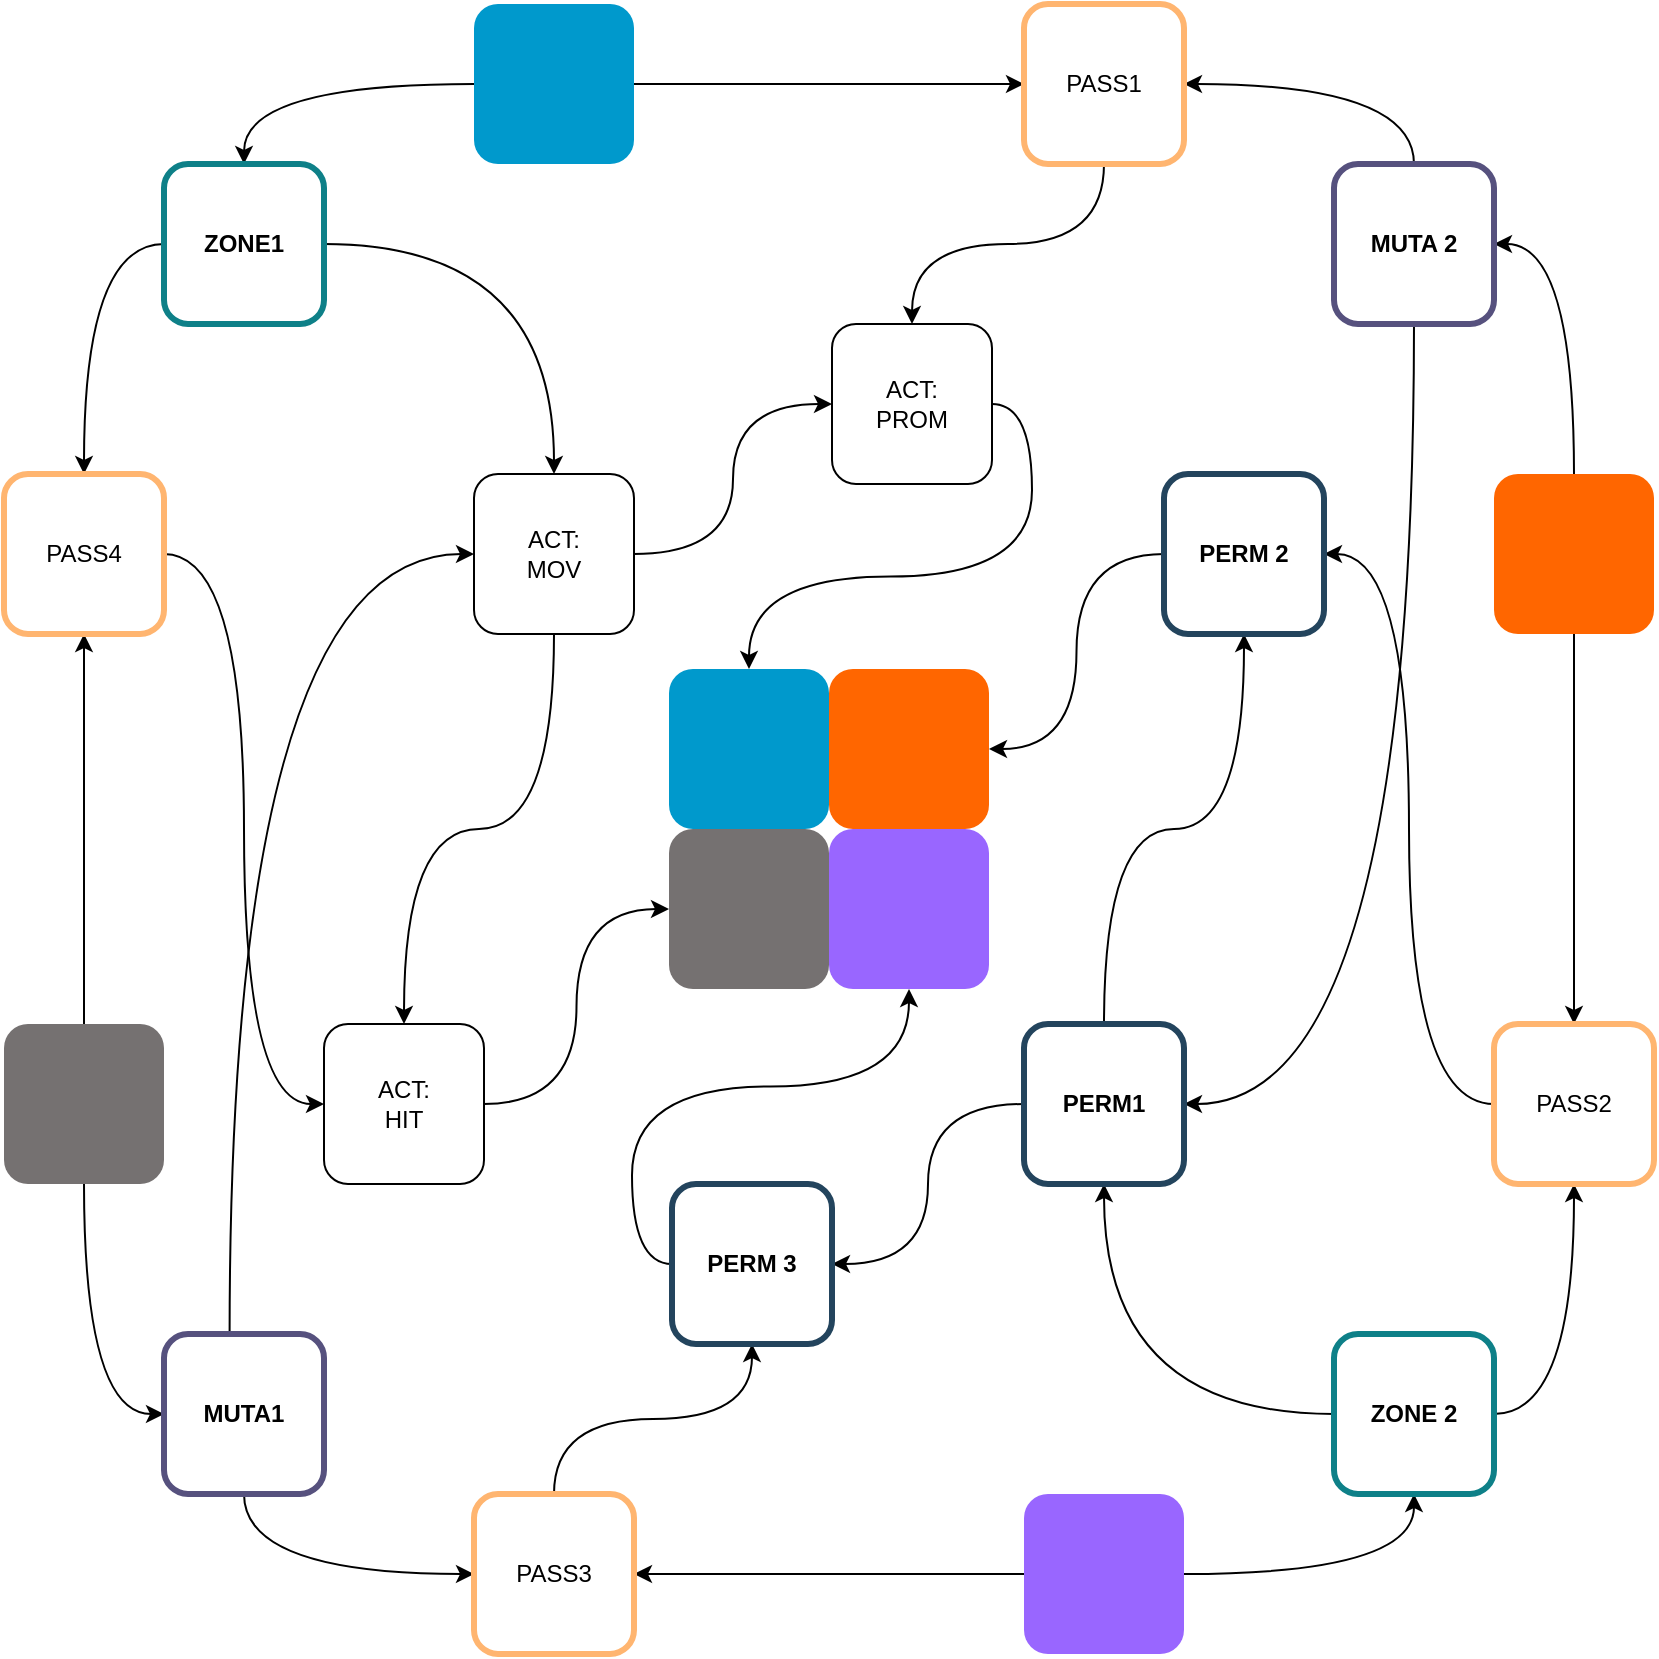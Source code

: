 <mxfile version="20.5.3" type="github">
  <diagram id="Nigt3YukH3JXRltVO2u2" name="Page-1">
    <mxGraphModel dx="836" dy="996" grid="1" gridSize="10" guides="1" tooltips="1" connect="1" arrows="1" fold="1" page="1" pageScale="1" pageWidth="827" pageHeight="1169" math="0" shadow="0">
      <root>
        <mxCell id="0" />
        <mxCell id="1" parent="0" />
        <mxCell id="gX__ZOAHCNAK3Sga8Ftl-28" style="edgeStyle=orthogonalEdgeStyle;orthogonalLoop=1;jettySize=auto;html=1;entryX=0.5;entryY=0;entryDx=0;entryDy=0;curved=1;" parent="1" source="gX__ZOAHCNAK3Sga8Ftl-7" target="gX__ZOAHCNAK3Sga8Ftl-11" edge="1">
          <mxGeometry relative="1" as="geometry" />
        </mxCell>
        <mxCell id="gX__ZOAHCNAK3Sga8Ftl-113" style="edgeStyle=orthogonalEdgeStyle;curved=1;orthogonalLoop=1;jettySize=auto;html=1;entryX=0;entryY=0.5;entryDx=0;entryDy=0;" parent="1" source="gX__ZOAHCNAK3Sga8Ftl-7" target="gX__ZOAHCNAK3Sga8Ftl-111" edge="1">
          <mxGeometry relative="1" as="geometry" />
        </mxCell>
        <mxCell id="gX__ZOAHCNAK3Sga8Ftl-7" value="" style="whiteSpace=wrap;html=1;aspect=fixed;rounded=1;fillColor=#0099CC;strokeColor=none;" parent="1" vertex="1">
          <mxGeometry x="236" y="172" width="80" height="80" as="geometry" />
        </mxCell>
        <mxCell id="gX__ZOAHCNAK3Sga8Ftl-35" style="edgeStyle=orthogonalEdgeStyle;curved=1;orthogonalLoop=1;jettySize=auto;html=1;entryX=1;entryY=0.5;entryDx=0;entryDy=0;exitX=0.5;exitY=0;exitDx=0;exitDy=0;" parent="1" source="gX__ZOAHCNAK3Sga8Ftl-8" target="gX__ZOAHCNAK3Sga8Ftl-12" edge="1">
          <mxGeometry relative="1" as="geometry" />
        </mxCell>
        <mxCell id="gX__ZOAHCNAK3Sga8Ftl-57" style="edgeStyle=orthogonalEdgeStyle;curved=1;orthogonalLoop=1;jettySize=auto;html=1;entryX=0.5;entryY=0;entryDx=0;entryDy=0;exitX=0.5;exitY=1;exitDx=0;exitDy=0;" parent="1" source="gX__ZOAHCNAK3Sga8Ftl-8" target="gX__ZOAHCNAK3Sga8Ftl-53" edge="1">
          <mxGeometry relative="1" as="geometry" />
        </mxCell>
        <mxCell id="gX__ZOAHCNAK3Sga8Ftl-8" value="" style="whiteSpace=wrap;html=1;aspect=fixed;rounded=1;fillColor=#FF6600;strokeColor=none;" parent="1" vertex="1">
          <mxGeometry x="746" y="407" width="80" height="80" as="geometry" />
        </mxCell>
        <mxCell id="gX__ZOAHCNAK3Sga8Ftl-33" style="edgeStyle=orthogonalEdgeStyle;curved=1;orthogonalLoop=1;jettySize=auto;html=1;entryX=0.5;entryY=1;entryDx=0;entryDy=0;" parent="1" source="gX__ZOAHCNAK3Sga8Ftl-9" target="gX__ZOAHCNAK3Sga8Ftl-13" edge="1">
          <mxGeometry relative="1" as="geometry" />
        </mxCell>
        <mxCell id="gX__ZOAHCNAK3Sga8Ftl-120" style="edgeStyle=orthogonalEdgeStyle;curved=1;orthogonalLoop=1;jettySize=auto;html=1;entryX=1;entryY=0.5;entryDx=0;entryDy=0;" parent="1" source="gX__ZOAHCNAK3Sga8Ftl-9" target="gX__ZOAHCNAK3Sga8Ftl-77" edge="1">
          <mxGeometry relative="1" as="geometry" />
        </mxCell>
        <mxCell id="gX__ZOAHCNAK3Sga8Ftl-9" value="" style="whiteSpace=wrap;html=1;aspect=fixed;rounded=1;fillColor=#9966FF;strokeColor=none;" parent="1" vertex="1">
          <mxGeometry x="511" y="917" width="80" height="80" as="geometry" />
        </mxCell>
        <mxCell id="gX__ZOAHCNAK3Sga8Ftl-30" style="edgeStyle=orthogonalEdgeStyle;orthogonalLoop=1;jettySize=auto;html=1;entryX=0;entryY=0.5;entryDx=0;entryDy=0;curved=1;" parent="1" source="gX__ZOAHCNAK3Sga8Ftl-10" target="gX__ZOAHCNAK3Sga8Ftl-14" edge="1">
          <mxGeometry relative="1" as="geometry" />
        </mxCell>
        <mxCell id="gX__ZOAHCNAK3Sga8Ftl-119" style="edgeStyle=orthogonalEdgeStyle;curved=1;orthogonalLoop=1;jettySize=auto;html=1;entryX=0.5;entryY=1;entryDx=0;entryDy=0;" parent="1" source="gX__ZOAHCNAK3Sga8Ftl-10" target="gX__ZOAHCNAK3Sga8Ftl-86" edge="1">
          <mxGeometry relative="1" as="geometry" />
        </mxCell>
        <mxCell id="gX__ZOAHCNAK3Sga8Ftl-10" value="" style="whiteSpace=wrap;html=1;aspect=fixed;rounded=1;fillColor=#757171;strokeColor=none;" parent="1" vertex="1">
          <mxGeometry x="1" y="682" width="80" height="80" as="geometry" />
        </mxCell>
        <mxCell id="gX__ZOAHCNAK3Sga8Ftl-85" style="edgeStyle=orthogonalEdgeStyle;curved=1;orthogonalLoop=1;jettySize=auto;html=1;entryX=0.5;entryY=0;entryDx=0;entryDy=0;" parent="1" source="gX__ZOAHCNAK3Sga8Ftl-11" target="gX__ZOAHCNAK3Sga8Ftl-81" edge="1">
          <mxGeometry relative="1" as="geometry" />
        </mxCell>
        <mxCell id="gX__ZOAHCNAK3Sga8Ftl-87" style="edgeStyle=orthogonalEdgeStyle;curved=1;orthogonalLoop=1;jettySize=auto;html=1;entryX=0.5;entryY=0;entryDx=0;entryDy=0;exitX=0;exitY=0.5;exitDx=0;exitDy=0;" parent="1" source="gX__ZOAHCNAK3Sga8Ftl-11" target="gX__ZOAHCNAK3Sga8Ftl-86" edge="1">
          <mxGeometry relative="1" as="geometry" />
        </mxCell>
        <mxCell id="gX__ZOAHCNAK3Sga8Ftl-11" value="ZONE1" style="whiteSpace=wrap;html=1;aspect=fixed;rounded=1;strokeColor=#0e8088;strokeWidth=3;fillColor=none;fontStyle=1" parent="1" vertex="1">
          <mxGeometry x="81" y="252" width="80" height="80" as="geometry" />
        </mxCell>
        <mxCell id="gX__ZOAHCNAK3Sga8Ftl-114" style="edgeStyle=orthogonalEdgeStyle;curved=1;orthogonalLoop=1;jettySize=auto;html=1;entryX=1;entryY=0.5;entryDx=0;entryDy=0;exitX=0.5;exitY=0;exitDx=0;exitDy=0;" parent="1" source="gX__ZOAHCNAK3Sga8Ftl-12" target="gX__ZOAHCNAK3Sga8Ftl-111" edge="1">
          <mxGeometry relative="1" as="geometry" />
        </mxCell>
        <mxCell id="GLXU7i8PXXEUA1Ecrr9V-1" style="edgeStyle=orthogonalEdgeStyle;curved=1;orthogonalLoop=1;jettySize=auto;html=1;entryX=1;entryY=0.5;entryDx=0;entryDy=0;exitX=0.5;exitY=1;exitDx=0;exitDy=0;" parent="1" source="gX__ZOAHCNAK3Sga8Ftl-12" target="gX__ZOAHCNAK3Sga8Ftl-58" edge="1">
          <mxGeometry relative="1" as="geometry" />
        </mxCell>
        <mxCell id="gX__ZOAHCNAK3Sga8Ftl-12" value="MUTA 2" style="whiteSpace=wrap;html=1;aspect=fixed;rounded=1;strokeWidth=3;fillColor=none;strokeColor=#56517e;fontStyle=1" parent="1" vertex="1">
          <mxGeometry x="666" y="252" width="80" height="80" as="geometry" />
        </mxCell>
        <mxCell id="gX__ZOAHCNAK3Sga8Ftl-54" style="edgeStyle=orthogonalEdgeStyle;curved=1;orthogonalLoop=1;jettySize=auto;html=1;entryX=0.5;entryY=1;entryDx=0;entryDy=0;exitX=1;exitY=0.5;exitDx=0;exitDy=0;" parent="1" source="gX__ZOAHCNAK3Sga8Ftl-13" target="gX__ZOAHCNAK3Sga8Ftl-53" edge="1">
          <mxGeometry relative="1" as="geometry" />
        </mxCell>
        <mxCell id="gX__ZOAHCNAK3Sga8Ftl-60" style="edgeStyle=orthogonalEdgeStyle;curved=1;orthogonalLoop=1;jettySize=auto;html=1;entryX=0.5;entryY=1;entryDx=0;entryDy=0;exitX=0;exitY=0.5;exitDx=0;exitDy=0;" parent="1" source="gX__ZOAHCNAK3Sga8Ftl-13" target="gX__ZOAHCNAK3Sga8Ftl-58" edge="1">
          <mxGeometry relative="1" as="geometry" />
        </mxCell>
        <mxCell id="gX__ZOAHCNAK3Sga8Ftl-13" value="ZONE 2" style="whiteSpace=wrap;html=1;aspect=fixed;rounded=1;strokeWidth=3;fillColor=none;strokeColor=#0e8088;fontStyle=1" parent="1" vertex="1">
          <mxGeometry x="666" y="837" width="80" height="80" as="geometry" />
        </mxCell>
        <mxCell id="gX__ZOAHCNAK3Sga8Ftl-79" style="edgeStyle=orthogonalEdgeStyle;curved=1;orthogonalLoop=1;jettySize=auto;html=1;entryX=0;entryY=0.5;entryDx=0;entryDy=0;exitX=0.5;exitY=1;exitDx=0;exitDy=0;" parent="1" source="gX__ZOAHCNAK3Sga8Ftl-14" target="gX__ZOAHCNAK3Sga8Ftl-77" edge="1">
          <mxGeometry relative="1" as="geometry" />
        </mxCell>
        <mxCell id="GLXU7i8PXXEUA1Ecrr9V-2" style="edgeStyle=orthogonalEdgeStyle;curved=1;orthogonalLoop=1;jettySize=auto;html=1;entryX=0;entryY=0.5;entryDx=0;entryDy=0;exitX=0.41;exitY=0.004;exitDx=0;exitDy=0;exitPerimeter=0;" parent="1" source="gX__ZOAHCNAK3Sga8Ftl-14" target="gX__ZOAHCNAK3Sga8Ftl-81" edge="1">
          <mxGeometry relative="1" as="geometry" />
        </mxCell>
        <mxCell id="gX__ZOAHCNAK3Sga8Ftl-14" value="MUTA1" style="whiteSpace=wrap;html=1;aspect=fixed;rounded=1;strokeWidth=3;fillColor=none;strokeColor=#56517e;fontStyle=1" parent="1" vertex="1">
          <mxGeometry x="81" y="837" width="80" height="80" as="geometry" />
        </mxCell>
        <mxCell id="gX__ZOAHCNAK3Sga8Ftl-62" style="edgeStyle=orthogonalEdgeStyle;curved=1;orthogonalLoop=1;jettySize=auto;html=1;entryX=1;entryY=0.5;entryDx=0;entryDy=0;" parent="1" source="gX__ZOAHCNAK3Sga8Ftl-53" target="gX__ZOAHCNAK3Sga8Ftl-61" edge="1">
          <mxGeometry relative="1" as="geometry" />
        </mxCell>
        <mxCell id="gX__ZOAHCNAK3Sga8Ftl-53" value="PASS2" style="whiteSpace=wrap;html=1;aspect=fixed;rounded=1;strokeWidth=3;fillColor=none;strokeColor=#FFB570;" parent="1" vertex="1">
          <mxGeometry x="746" y="682" width="80" height="80" as="geometry" />
        </mxCell>
        <mxCell id="gX__ZOAHCNAK3Sga8Ftl-63" style="edgeStyle=orthogonalEdgeStyle;curved=1;orthogonalLoop=1;jettySize=auto;html=1;entryX=0.5;entryY=1;entryDx=0;entryDy=0;" parent="1" source="gX__ZOAHCNAK3Sga8Ftl-58" target="gX__ZOAHCNAK3Sga8Ftl-61" edge="1">
          <mxGeometry relative="1" as="geometry" />
        </mxCell>
        <mxCell id="gX__ZOAHCNAK3Sga8Ftl-98" style="edgeStyle=orthogonalEdgeStyle;curved=1;orthogonalLoop=1;jettySize=auto;html=1;exitX=0;exitY=0.5;exitDx=0;exitDy=0;entryX=1;entryY=0.5;entryDx=0;entryDy=0;" parent="1" source="gX__ZOAHCNAK3Sga8Ftl-58" target="gX__ZOAHCNAK3Sga8Ftl-92" edge="1">
          <mxGeometry relative="1" as="geometry" />
        </mxCell>
        <mxCell id="gX__ZOAHCNAK3Sga8Ftl-58" value="PERM1" style="whiteSpace=wrap;html=1;aspect=fixed;rounded=1;strokeWidth=3;fillColor=none;strokeColor=#23445d;fontColor=#000000;fontStyle=1" parent="1" vertex="1">
          <mxGeometry x="511" y="682" width="80" height="80" as="geometry" />
        </mxCell>
        <mxCell id="gX__ZOAHCNAK3Sga8Ftl-109" style="edgeStyle=orthogonalEdgeStyle;curved=1;orthogonalLoop=1;jettySize=auto;html=1;entryX=1;entryY=0.5;entryDx=0;entryDy=0;" parent="1" source="gX__ZOAHCNAK3Sga8Ftl-61" target="gX__ZOAHCNAK3Sga8Ftl-106" edge="1">
          <mxGeometry relative="1" as="geometry" />
        </mxCell>
        <mxCell id="gX__ZOAHCNAK3Sga8Ftl-61" value="PERM 2" style="whiteSpace=wrap;html=1;aspect=fixed;rounded=1;strokeWidth=3;fillColor=none;strokeColor=#23445d;fontColor=#000000;fontStyle=1" parent="1" vertex="1">
          <mxGeometry x="581" y="407" width="80" height="80" as="geometry" />
        </mxCell>
        <mxCell id="gX__ZOAHCNAK3Sga8Ftl-101" style="edgeStyle=orthogonalEdgeStyle;curved=1;orthogonalLoop=1;jettySize=auto;html=1;entryX=0.5;entryY=1;entryDx=0;entryDy=0;exitX=0.5;exitY=0;exitDx=0;exitDy=0;" parent="1" source="gX__ZOAHCNAK3Sga8Ftl-77" target="gX__ZOAHCNAK3Sga8Ftl-92" edge="1">
          <mxGeometry relative="1" as="geometry" />
        </mxCell>
        <mxCell id="gX__ZOAHCNAK3Sga8Ftl-77" value="PASS3" style="whiteSpace=wrap;html=1;aspect=fixed;rounded=1;strokeWidth=3;fillColor=none;strokeColor=#FFB570;" parent="1" vertex="1">
          <mxGeometry x="236" y="917" width="80" height="80" as="geometry" />
        </mxCell>
        <mxCell id="gX__ZOAHCNAK3Sga8Ftl-116" style="edgeStyle=orthogonalEdgeStyle;curved=1;orthogonalLoop=1;jettySize=auto;html=1;entryX=0;entryY=0.5;entryDx=0;entryDy=0;" parent="1" source="gX__ZOAHCNAK3Sga8Ftl-81" target="gX__ZOAHCNAK3Sga8Ftl-110" edge="1">
          <mxGeometry relative="1" as="geometry" />
        </mxCell>
        <mxCell id="gX__ZOAHCNAK3Sga8Ftl-121" style="edgeStyle=orthogonalEdgeStyle;curved=1;orthogonalLoop=1;jettySize=auto;html=1;entryX=0.5;entryY=0;entryDx=0;entryDy=0;exitX=0.5;exitY=1;exitDx=0;exitDy=0;" parent="1" source="gX__ZOAHCNAK3Sga8Ftl-81" target="gX__ZOAHCNAK3Sga8Ftl-118" edge="1">
          <mxGeometry relative="1" as="geometry" />
        </mxCell>
        <mxCell id="gX__ZOAHCNAK3Sga8Ftl-81" value="ACT:&lt;br&gt;MOV" style="whiteSpace=wrap;html=1;aspect=fixed;rounded=1;strokeWidth=1;" parent="1" vertex="1">
          <mxGeometry x="236" y="407" width="80" height="80" as="geometry" />
        </mxCell>
        <mxCell id="gX__ZOAHCNAK3Sga8Ftl-123" style="edgeStyle=orthogonalEdgeStyle;curved=1;orthogonalLoop=1;jettySize=auto;html=1;exitX=1;exitY=0.5;exitDx=0;exitDy=0;entryX=0;entryY=0.5;entryDx=0;entryDy=0;" parent="1" source="gX__ZOAHCNAK3Sga8Ftl-86" target="gX__ZOAHCNAK3Sga8Ftl-118" edge="1">
          <mxGeometry relative="1" as="geometry" />
        </mxCell>
        <mxCell id="gX__ZOAHCNAK3Sga8Ftl-86" value="PASS4" style="whiteSpace=wrap;html=1;aspect=fixed;rounded=1;strokeWidth=3;fillColor=none;strokeColor=#FFB570;" parent="1" vertex="1">
          <mxGeometry x="1" y="407" width="80" height="80" as="geometry" />
        </mxCell>
        <mxCell id="gX__ZOAHCNAK3Sga8Ftl-104" style="edgeStyle=orthogonalEdgeStyle;curved=1;orthogonalLoop=1;jettySize=auto;html=1;entryX=0.5;entryY=1;entryDx=0;entryDy=0;exitX=0;exitY=0.5;exitDx=0;exitDy=0;" parent="1" source="gX__ZOAHCNAK3Sga8Ftl-92" target="gX__ZOAHCNAK3Sga8Ftl-108" edge="1">
          <mxGeometry relative="1" as="geometry" />
        </mxCell>
        <mxCell id="gX__ZOAHCNAK3Sga8Ftl-92" value="PERM 3" style="whiteSpace=wrap;html=1;aspect=fixed;rounded=1;strokeWidth=3;fillColor=none;strokeColor=#23445d;fontColor=#000000;fontStyle=1" parent="1" vertex="1">
          <mxGeometry x="335" y="762" width="80" height="80" as="geometry" />
        </mxCell>
        <mxCell id="gX__ZOAHCNAK3Sga8Ftl-117" style="edgeStyle=orthogonalEdgeStyle;curved=1;orthogonalLoop=1;jettySize=auto;html=1;entryX=0.5;entryY=0;entryDx=0;entryDy=0;exitX=1;exitY=0.5;exitDx=0;exitDy=0;" parent="1" source="gX__ZOAHCNAK3Sga8Ftl-110" target="gX__ZOAHCNAK3Sga8Ftl-105" edge="1">
          <mxGeometry relative="1" as="geometry" />
        </mxCell>
        <mxCell id="gX__ZOAHCNAK3Sga8Ftl-110" value="ACT:&lt;br&gt;PROM" style="whiteSpace=wrap;html=1;aspect=fixed;rounded=1;strokeWidth=1;fillColor=none;strokeColor=#000000;" parent="1" vertex="1">
          <mxGeometry x="415" y="332" width="80" height="80" as="geometry" />
        </mxCell>
        <mxCell id="gX__ZOAHCNAK3Sga8Ftl-115" style="edgeStyle=orthogonalEdgeStyle;curved=1;orthogonalLoop=1;jettySize=auto;html=1;exitX=0.5;exitY=1;exitDx=0;exitDy=0;entryX=0.5;entryY=0;entryDx=0;entryDy=0;" parent="1" source="gX__ZOAHCNAK3Sga8Ftl-111" target="gX__ZOAHCNAK3Sga8Ftl-110" edge="1">
          <mxGeometry relative="1" as="geometry" />
        </mxCell>
        <mxCell id="gX__ZOAHCNAK3Sga8Ftl-111" value="PASS1" style="whiteSpace=wrap;html=1;aspect=fixed;rounded=1;strokeWidth=3;fillColor=none;strokeColor=#FFB570;" parent="1" vertex="1">
          <mxGeometry x="511" y="172" width="80" height="80" as="geometry" />
        </mxCell>
        <mxCell id="gX__ZOAHCNAK3Sga8Ftl-122" style="edgeStyle=orthogonalEdgeStyle;curved=1;orthogonalLoop=1;jettySize=auto;html=1;entryX=0;entryY=0.5;entryDx=0;entryDy=0;" parent="1" source="gX__ZOAHCNAK3Sga8Ftl-118" target="gX__ZOAHCNAK3Sga8Ftl-107" edge="1">
          <mxGeometry relative="1" as="geometry" />
        </mxCell>
        <mxCell id="gX__ZOAHCNAK3Sga8Ftl-118" value="ACT:&lt;br&gt;HIT" style="whiteSpace=wrap;html=1;aspect=fixed;rounded=1;strokeWidth=1;fillColor=none;strokeColor=#000000;" parent="1" vertex="1">
          <mxGeometry x="161" y="682" width="80" height="80" as="geometry" />
        </mxCell>
        <mxCell id="gX__ZOAHCNAK3Sga8Ftl-128" value="" style="group;strokeColor=none;strokeWidth=3;" parent="1" vertex="1" connectable="0">
          <mxGeometry x="333.5" y="504.5" width="160" height="160" as="geometry" />
        </mxCell>
        <mxCell id="GLXU7i8PXXEUA1Ecrr9V-3" value="" style="group" parent="gX__ZOAHCNAK3Sga8Ftl-128" vertex="1" connectable="0">
          <mxGeometry width="160" height="160" as="geometry" />
        </mxCell>
        <mxCell id="gX__ZOAHCNAK3Sga8Ftl-105" value="" style="whiteSpace=wrap;html=1;aspect=fixed;rounded=1;strokeWidth=2;fillColor=#0099CC;strokeColor=none;" parent="GLXU7i8PXXEUA1Ecrr9V-3" vertex="1">
          <mxGeometry width="80" height="80" as="geometry" />
        </mxCell>
        <mxCell id="gX__ZOAHCNAK3Sga8Ftl-106" value="" style="whiteSpace=wrap;html=1;aspect=fixed;rounded=1;strokeWidth=2;fillColor=#FF6600;strokeColor=none;" parent="GLXU7i8PXXEUA1Ecrr9V-3" vertex="1">
          <mxGeometry x="80" width="80" height="80" as="geometry" />
        </mxCell>
        <mxCell id="gX__ZOAHCNAK3Sga8Ftl-107" value="" style="whiteSpace=wrap;html=1;aspect=fixed;rounded=1;strokeWidth=2;fillColor=#757171;strokeColor=none;" parent="GLXU7i8PXXEUA1Ecrr9V-3" vertex="1">
          <mxGeometry y="80" width="80" height="80" as="geometry" />
        </mxCell>
        <mxCell id="gX__ZOAHCNAK3Sga8Ftl-108" value="" style="whiteSpace=wrap;html=1;aspect=fixed;rounded=1;strokeWidth=2;fillColor=#9966FF;strokeColor=none;" parent="GLXU7i8PXXEUA1Ecrr9V-3" vertex="1">
          <mxGeometry x="80" y="80" width="80" height="80" as="geometry" />
        </mxCell>
      </root>
    </mxGraphModel>
  </diagram>
</mxfile>

